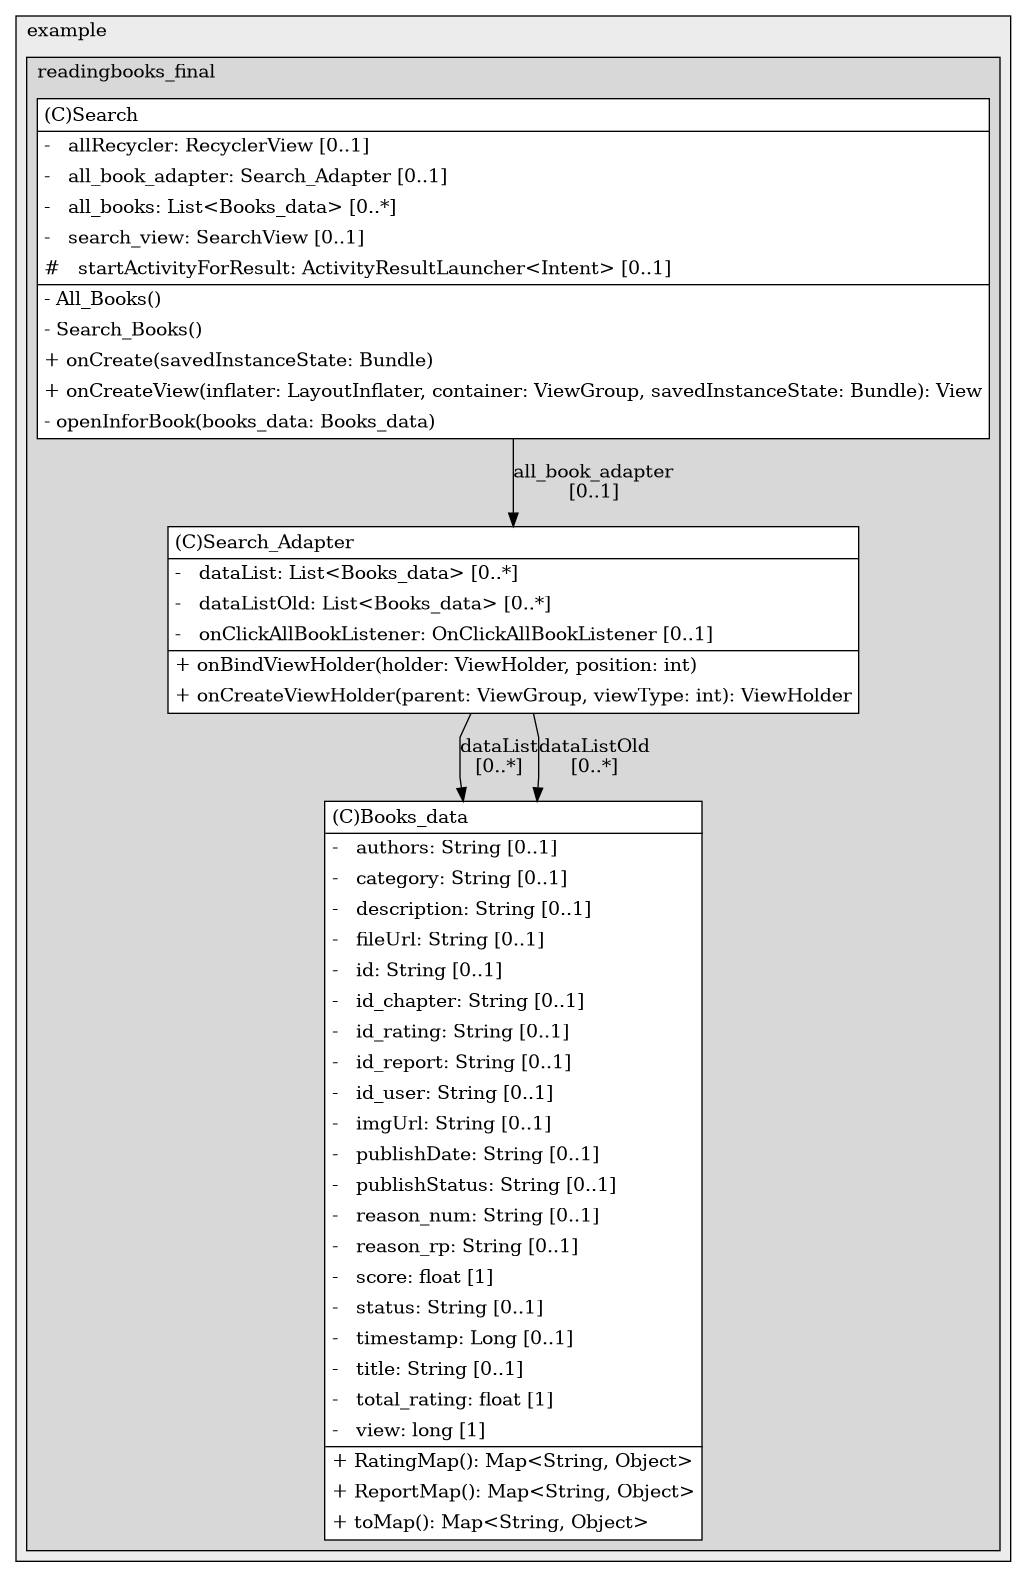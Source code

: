 @startuml

/' diagram meta data start
config=StructureConfiguration;
{
  "projectClassification": {
    "searchMode": "OpenProject", // OpenProject, AllProjects
    "includedProjects": "",
    "pathEndKeywords": "*.impl",
    "isClientPath": "",
    "isClientName": "",
    "isTestPath": "",
    "isTestName": "",
    "isMappingPath": "",
    "isMappingName": "",
    "isDataAccessPath": "",
    "isDataAccessName": "",
    "isDataStructurePath": "",
    "isDataStructureName": "",
    "isInterfaceStructuresPath": "",
    "isInterfaceStructuresName": "",
    "isEntryPointPath": "",
    "isEntryPointName": "",
    "treatFinalFieldsAsMandatory": false
  },
  "graphRestriction": {
    "classPackageExcludeFilter": "",
    "classPackageIncludeFilter": "",
    "classNameExcludeFilter": "",
    "classNameIncludeFilter": "",
    "methodNameExcludeFilter": "",
    "methodNameIncludeFilter": "",
    "removeByInheritance": "", // inheritance/annotation based filtering is done in a second step
    "removeByAnnotation": "",
    "removeByClassPackage": "", // cleanup the graph after inheritance/annotation based filtering is done
    "removeByClassName": "",
    "cutMappings": false,
    "cutEnum": true,
    "cutTests": true,
    "cutClient": true,
    "cutDataAccess": false,
    "cutInterfaceStructures": false,
    "cutDataStructures": false,
    "cutGetterAndSetter": true,
    "cutConstructors": true
  },
  "graphTraversal": {
    "forwardDepth": 3,
    "backwardDepth": 3,
    "classPackageExcludeFilter": "",
    "classPackageIncludeFilter": "",
    "classNameExcludeFilter": "",
    "classNameIncludeFilter": "",
    "methodNameExcludeFilter": "",
    "methodNameIncludeFilter": "",
    "hideMappings": false,
    "hideDataStructures": false,
    "hidePrivateMethods": true,
    "hideInterfaceCalls": true, // indirection: implementation -> interface (is hidden) -> implementation
    "onlyShowApplicationEntryPoints": false, // root node is included
    "useMethodCallsForStructureDiagram": "ForwardOnly" // ForwardOnly, BothDirections, No
  },
  "details": {
    "aggregation": "GroupByClass", // ByClass, GroupByClass, None
    "showClassGenericTypes": true,
    "showMethods": true,
    "showMethodParameterNames": true,
    "showMethodParameterTypes": true,
    "showMethodReturnType": true,
    "showPackageLevels": 2,
    "showDetailedClassStructure": true
  },
  "rootClass": "com.example.readingbooks_final.adapter.Search_Adapter",
  "extensionCallbackMethod": "" // qualified.class.name#methodName - signature: public static String method(String)
}
diagram meta data end '/



digraph g {
    rankdir="TB"
    splines=polyline
    

'nodes 
subgraph cluster_1322970774 { 
   	label=example
	labeljust=l
	fillcolor="#ececec"
	style=filled
   
   subgraph cluster_2043782297 { 
   	label=readingbooks_final
	labeljust=l
	fillcolor="#d8d8d8"
	style=filled
   
   Books_data1285763395[
	label=<<TABLE BORDER="1" CELLBORDER="0" CELLPADDING="4" CELLSPACING="0">
<TR><TD ALIGN="LEFT" >(C)Books_data</TD></TR>
<HR/>
<TR><TD ALIGN="LEFT" >-   authors: String [0..1]</TD></TR>
<TR><TD ALIGN="LEFT" >-   category: String [0..1]</TD></TR>
<TR><TD ALIGN="LEFT" >-   description: String [0..1]</TD></TR>
<TR><TD ALIGN="LEFT" >-   fileUrl: String [0..1]</TD></TR>
<TR><TD ALIGN="LEFT" >-   id: String [0..1]</TD></TR>
<TR><TD ALIGN="LEFT" >-   id_chapter: String [0..1]</TD></TR>
<TR><TD ALIGN="LEFT" >-   id_rating: String [0..1]</TD></TR>
<TR><TD ALIGN="LEFT" >-   id_report: String [0..1]</TD></TR>
<TR><TD ALIGN="LEFT" >-   id_user: String [0..1]</TD></TR>
<TR><TD ALIGN="LEFT" >-   imgUrl: String [0..1]</TD></TR>
<TR><TD ALIGN="LEFT" >-   publishDate: String [0..1]</TD></TR>
<TR><TD ALIGN="LEFT" >-   publishStatus: String [0..1]</TD></TR>
<TR><TD ALIGN="LEFT" >-   reason_num: String [0..1]</TD></TR>
<TR><TD ALIGN="LEFT" >-   reason_rp: String [0..1]</TD></TR>
<TR><TD ALIGN="LEFT" >-   score: float [1]</TD></TR>
<TR><TD ALIGN="LEFT" >-   status: String [0..1]</TD></TR>
<TR><TD ALIGN="LEFT" >-   timestamp: Long [0..1]</TD></TR>
<TR><TD ALIGN="LEFT" >-   title: String [0..1]</TD></TR>
<TR><TD ALIGN="LEFT" >-   total_rating: float [1]</TD></TR>
<TR><TD ALIGN="LEFT" >-   view: long [1]</TD></TR>
<HR/>
<TR><TD ALIGN="LEFT" >+ RatingMap(): Map&lt;String, Object&gt;</TD></TR>
<TR><TD ALIGN="LEFT" >+ ReportMap(): Map&lt;String, Object&gt;</TD></TR>
<TR><TD ALIGN="LEFT" >+ toMap(): Map&lt;String, Object&gt;</TD></TR>
</TABLE>>
	style=filled
	margin=0
	shape=plaintext
	fillcolor="#FFFFFF"
];

Search2140996120[
	label=<<TABLE BORDER="1" CELLBORDER="0" CELLPADDING="4" CELLSPACING="0">
<TR><TD ALIGN="LEFT" >(C)Search</TD></TR>
<HR/>
<TR><TD ALIGN="LEFT" >-   allRecycler: RecyclerView [0..1]</TD></TR>
<TR><TD ALIGN="LEFT" >-   all_book_adapter: Search_Adapter [0..1]</TD></TR>
<TR><TD ALIGN="LEFT" >-   all_books: List&lt;Books_data&gt; [0..*]</TD></TR>
<TR><TD ALIGN="LEFT" >-   search_view: SearchView [0..1]</TD></TR>
<TR><TD ALIGN="LEFT" >#   startActivityForResult: ActivityResultLauncher&lt;Intent&gt; [0..1]</TD></TR>
<HR/>
<TR><TD ALIGN="LEFT" >- All_Books()</TD></TR>
<TR><TD ALIGN="LEFT" >- Search_Books()</TD></TR>
<TR><TD ALIGN="LEFT" >+ onCreate(savedInstanceState: Bundle)</TD></TR>
<TR><TD ALIGN="LEFT" >+ onCreateView(inflater: LayoutInflater, container: ViewGroup, savedInstanceState: Bundle): View</TD></TR>
<TR><TD ALIGN="LEFT" >- openInforBook(books_data: Books_data)</TD></TR>
</TABLE>>
	style=filled
	margin=0
	shape=plaintext
	fillcolor="#FFFFFF"
];

Search_Adapter357264007[
	label=<<TABLE BORDER="1" CELLBORDER="0" CELLPADDING="4" CELLSPACING="0">
<TR><TD ALIGN="LEFT" >(C)Search_Adapter</TD></TR>
<HR/>
<TR><TD ALIGN="LEFT" >-   dataList: List&lt;Books_data&gt; [0..*]</TD></TR>
<TR><TD ALIGN="LEFT" >-   dataListOld: List&lt;Books_data&gt; [0..*]</TD></TR>
<TR><TD ALIGN="LEFT" >-   onClickAllBookListener: OnClickAllBookListener [0..1]</TD></TR>
<HR/>
<TR><TD ALIGN="LEFT" >+ onBindViewHolder(holder: ViewHolder, position: int)</TD></TR>
<TR><TD ALIGN="LEFT" >+ onCreateViewHolder(parent: ViewGroup, viewType: int): ViewHolder</TD></TR>
</TABLE>>
	style=filled
	margin=0
	shape=plaintext
	fillcolor="#FFFFFF"
];
} 
} 

'edges    
Search2140996120 -> Search_Adapter357264007[label="all_book_adapter
[0..1]"];
Search_Adapter357264007 -> Books_data1285763395[label="dataList
[0..*]"];
Search_Adapter357264007 -> Books_data1285763395[label="dataListOld
[0..*]"];
    
}
@enduml